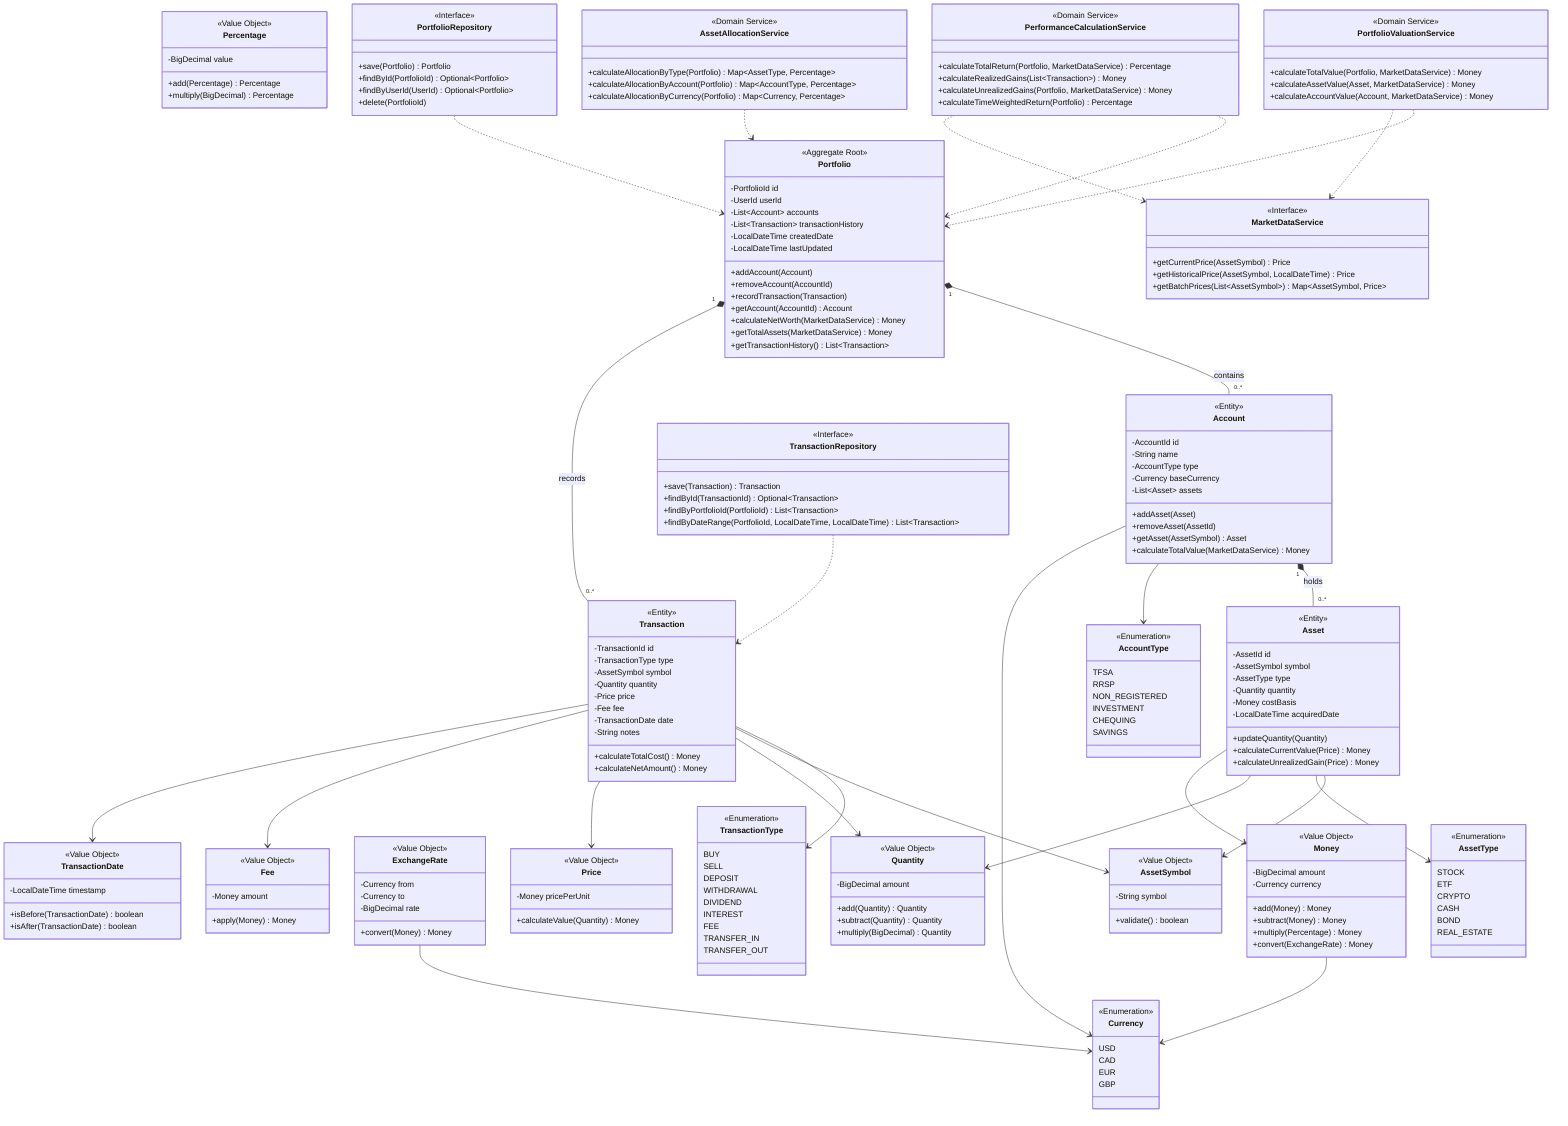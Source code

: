 classDiagram
    %% Value Objects
    class Money {
        <<Value Object>>
        -BigDecimal amount
        -Currency currency
        +add(Money) Money
        +subtract(Money) Money
        +multiply(Percentage) Money
        +convert(ExchangeRate) Money
    }

    class Currency {
        <<Enumeration>>
        USD
        CAD
        EUR
        GBP
    }

    class Percentage {
        <<Value Object>>
        -BigDecimal value
        +add(Percentage) Percentage
        +multiply(BigDecimal) Percentage
    }

    class Fee {
        <<Value Object>>
        -Money amount
        +apply(Money) Money
    }

    class ExchangeRate {
        <<Value Object>>
        -Currency from
        -Currency to
        -BigDecimal rate
        +convert(Money) Money
    }

    class AssetSymbol {
        <<Value Object>>
        -String symbol
        +validate() boolean
    }

    class Quantity {
        <<Value Object>>
        -BigDecimal amount
        +add(Quantity) Quantity
        +subtract(Quantity) Quantity
        +multiply(BigDecimal) Quantity
    }

    class Price {
        <<Value Object>>
        -Money pricePerUnit
        +calculateValue(Quantity) Money
    }

    class TransactionDate {
        <<Value Object>>
        -LocalDateTime timestamp
        +isBefore(TransactionDate) boolean
        +isAfter(TransactionDate) boolean
    }

    class AccountType {
        <<Enumeration>>
        TFSA
        RRSP
        NON_REGISTERED
        INVESTMENT
        CHEQUING
        SAVINGS
    }

    class AssetType {
        <<Enumeration>>
        STOCK
        ETF
        CRYPTO
        CASH
        BOND
        REAL_ESTATE
    }

    class TransactionType {
        <<Enumeration>>
        BUY
        SELL
        DEPOSIT
        WITHDRAWAL
        DIVIDEND
        INTEREST
        FEE
        TRANSFER_IN
        TRANSFER_OUT
    }

    %% Entities
    class Asset {
        <<Entity>>
        -AssetId id
        -AssetSymbol symbol
        -AssetType type
        -Quantity quantity
        -Money costBasis
        -LocalDateTime acquiredDate
        +updateQuantity(Quantity)
        +calculateCurrentValue(Price) Money
        +calculateUnrealizedGain(Price) Money
    }

    class Transaction {
        <<Entity>>
        -TransactionId id
        -TransactionType type
        -AssetSymbol symbol
        -Quantity quantity
        -Price price
        -Fee fee
        -TransactionDate date
        -String notes
        +calculateTotalCost() Money
        +calculateNetAmount() Money
    }

    class Account {
        <<Entity>>
        -AccountId id
        -String name
        -AccountType type
        -Currency baseCurrency
        -List~Asset~ assets
        +addAsset(Asset)
        +removeAsset(AssetId)
        +getAsset(AssetSymbol) Asset
        +calculateTotalValue(MarketDataService) Money
    }

    %% Aggregate Root
    class Portfolio {
        <<Aggregate Root>>
        -PortfolioId id
        -UserId userId
        -List~Account~ accounts
        -List~Transaction~ transactionHistory
        -LocalDateTime createdDate
        -LocalDateTime lastUpdated
        +addAccount(Account)
        +removeAccount(AccountId)
        +recordTransaction(Transaction)
        +getAccount(AccountId) Account
        +calculateNetWorth(MarketDataService) Money
        +getTotalAssets(MarketDataService) Money
        +getTransactionHistory() List~Transaction~
    }

    %% Domain Services
    class PortfolioValuationService {
        <<Domain Service>>
        +calculateTotalValue(Portfolio, MarketDataService) Money
        +calculateAssetValue(Asset, MarketDataService) Money
        +calculateAccountValue(Account, MarketDataService) Money
    }

    class PerformanceCalculationService {
        <<Domain Service>>
        +calculateTotalReturn(Portfolio, MarketDataService) Percentage
        +calculateRealizedGains(List~Transaction~) Money
        +calculateUnrealizedGains(Portfolio, MarketDataService) Money
        +calculateTimeWeightedReturn(Portfolio) Percentage
    }

    class AssetAllocationService {
        <<Domain Service>>
        +calculateAllocationByType(Portfolio) Map~AssetType, Percentage~
        +calculateAllocationByAccount(Portfolio) Map~AccountType, Percentage~
        +calculateAllocationByCurrency(Portfolio) Map~Currency, Percentage~
    }

    %% Repository Interfaces
    class PortfolioRepository {
        <<Interface>>
        +save(Portfolio) Portfolio
        +findById(PortfolioId) Optional~Portfolio~
        +findByUserId(UserId) Optional~Portfolio~
        +delete(PortfolioId)
    }

    class TransactionRepository {
        <<Interface>>
        +save(Transaction) Transaction
        +findById(TransactionId) Optional~Transaction~
        +findByPortfolioId(PortfolioId) List~Transaction~
        +findByDateRange(PortfolioId, LocalDateTime, LocalDateTime) List~Transaction~
    }

    class MarketDataService {
        <<Interface>>
        +getCurrentPrice(AssetSymbol) Price
        +getHistoricalPrice(AssetSymbol, LocalDateTime) Price
        +getBatchPrices(List~AssetSymbol~) Map~AssetSymbol, Price~
    }

    %% Relationships
    Portfolio "1" *-- "0..*" Account : contains
    Portfolio "1" *-- "0..*" Transaction : records
    Account "1" *-- "0..*" Asset : holds
    
    Asset --> AssetSymbol
    Asset --> AssetType
    Asset --> Quantity
    Asset --> Money
    
    Transaction --> TransactionType
    Transaction --> AssetSymbol
    Transaction --> Quantity
    Transaction --> Price
    Transaction --> Fee
    Transaction --> TransactionDate
    
    Account --> AccountType
    Account --> Currency
    
    Money --> Currency
    ExchangeRate --> Currency
    
    PortfolioValuationService ..> Portfolio
    PortfolioValuationService ..> MarketDataService
    PerformanceCalculationService ..> Portfolio
    PerformanceCalculationService ..> MarketDataService
    AssetAllocationService ..> Portfolio
    
    PortfolioRepository ..> Portfolio
    TransactionRepository ..> Transaction
